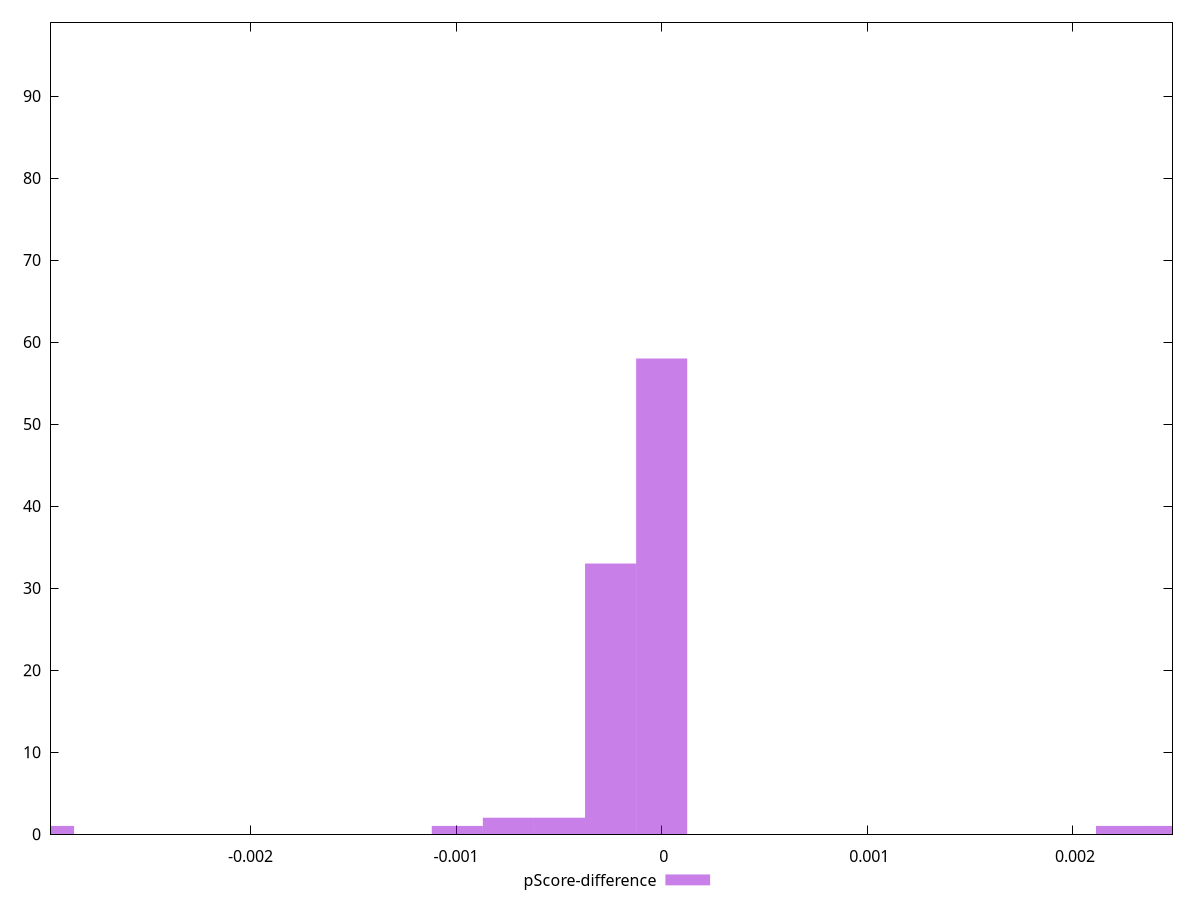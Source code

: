 reset

$pScoreDifference <<EOF
-0.0029817721492471035 1
0.0022363291119353278 1
0.0024848101243725865 1
0 58
-0.00024848101243725863 33
-0.0007454430373117759 2
-0.0004969620248745173 2
-0.0009939240497490345 1
EOF

set key outside below
set boxwidth 0.00024848101243725863
set xrange [-0.002974742487016152:0.0024843032683794595]
set yrange [0:99]
set trange [0:99]
set style fill transparent solid 0.5 noborder
set terminal svg size 640, 490 enhanced background rgb 'white'
set output "report/report_00029_2021-02-24T13-36-40.390Z/speed-index/samples/card/pScore-difference/histogram.svg"

plot $pScoreDifference title "pScore-difference" with boxes

reset
